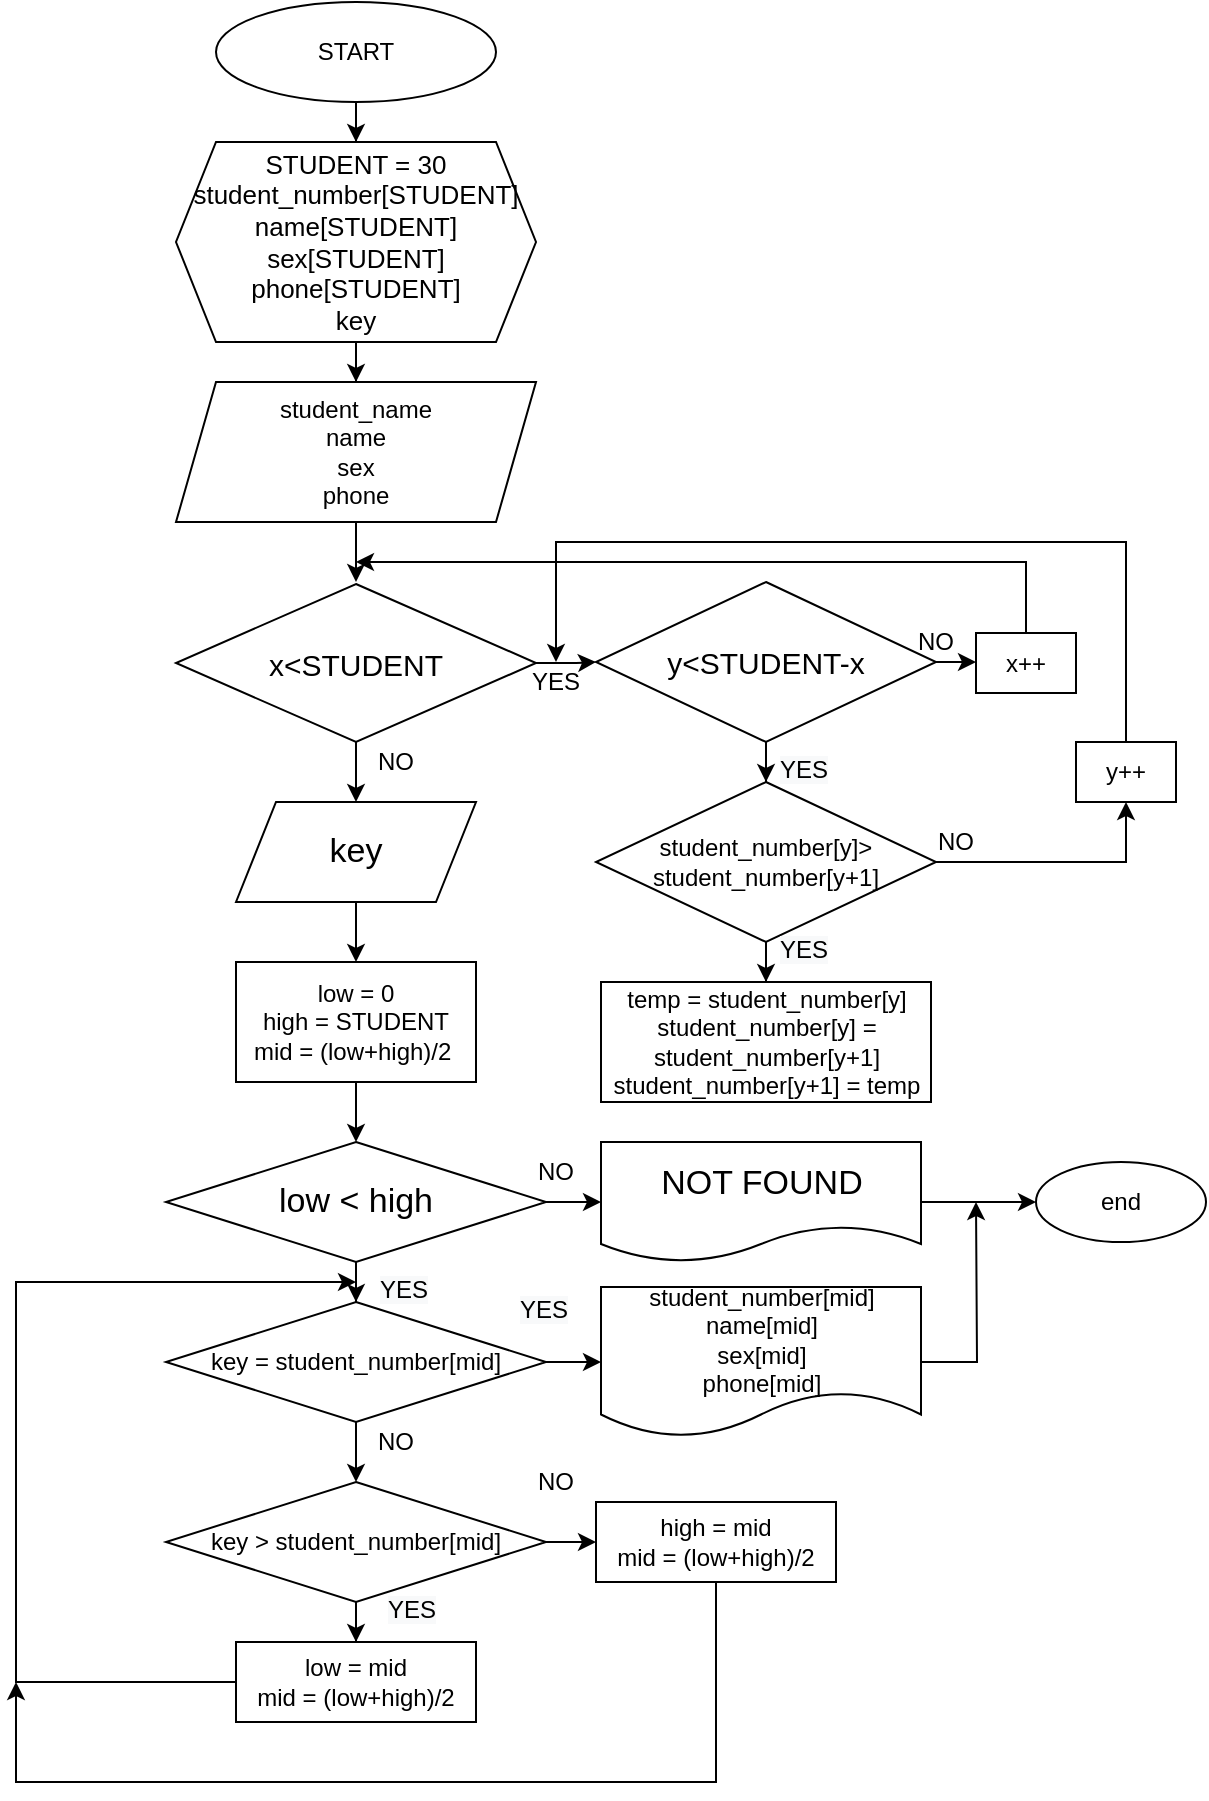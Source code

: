 <mxfile version="14.6.6" type="github">
  <diagram id="WcBVSIOMvh6vSNzSJEVT" name="Page-1">
    <mxGraphModel dx="1652" dy="967" grid="0" gridSize="10" guides="1" tooltips="1" connect="1" arrows="1" fold="1" page="1" pageScale="1" pageWidth="827" pageHeight="1169" background="none" math="0" shadow="0">
      <root>
        <mxCell id="0" />
        <mxCell id="1" parent="0" />
        <mxCell id="e7Inx5ycO4xr26UV_l0J-4" value="" style="edgeStyle=orthogonalEdgeStyle;rounded=0;orthogonalLoop=1;jettySize=auto;html=1;" edge="1" parent="1" source="e7Inx5ycO4xr26UV_l0J-1" target="e7Inx5ycO4xr26UV_l0J-2">
          <mxGeometry relative="1" as="geometry" />
        </mxCell>
        <mxCell id="e7Inx5ycO4xr26UV_l0J-1" value="START" style="ellipse;whiteSpace=wrap;html=1;" vertex="1" parent="1">
          <mxGeometry x="330" y="10" width="140" height="50" as="geometry" />
        </mxCell>
        <mxCell id="e7Inx5ycO4xr26UV_l0J-5" value="" style="edgeStyle=orthogonalEdgeStyle;rounded=0;orthogonalLoop=1;jettySize=auto;html=1;" edge="1" parent="1" source="e7Inx5ycO4xr26UV_l0J-2" target="e7Inx5ycO4xr26UV_l0J-3">
          <mxGeometry relative="1" as="geometry" />
        </mxCell>
        <mxCell id="e7Inx5ycO4xr26UV_l0J-2" value="&lt;font style=&quot;font-size: 13px&quot;&gt;STUDENT = 30&lt;br&gt;student_number[STUDENT]&lt;br&gt;name[STUDENT]&lt;br&gt;sex[STUDENT]&lt;br&gt;phone[STUDENT]&lt;br&gt;key&lt;br&gt;&lt;/font&gt;" style="shape=hexagon;perimeter=hexagonPerimeter2;whiteSpace=wrap;html=1;fixedSize=1;" vertex="1" parent="1">
          <mxGeometry x="310" y="80" width="180" height="100" as="geometry" />
        </mxCell>
        <mxCell id="e7Inx5ycO4xr26UV_l0J-9" value="" style="edgeStyle=orthogonalEdgeStyle;rounded=0;orthogonalLoop=1;jettySize=auto;html=1;" edge="1" parent="1" source="e7Inx5ycO4xr26UV_l0J-3">
          <mxGeometry relative="1" as="geometry">
            <mxPoint x="400" y="300" as="targetPoint" />
          </mxGeometry>
        </mxCell>
        <mxCell id="e7Inx5ycO4xr26UV_l0J-3" value="student_name&lt;br&gt;name&lt;br&gt;sex&lt;br&gt;phone" style="shape=parallelogram;perimeter=parallelogramPerimeter;whiteSpace=wrap;html=1;fixedSize=1;" vertex="1" parent="1">
          <mxGeometry x="310" y="200" width="180" height="70" as="geometry" />
        </mxCell>
        <mxCell id="e7Inx5ycO4xr26UV_l0J-288" value="" style="edgeStyle=orthogonalEdgeStyle;rounded=0;orthogonalLoop=1;jettySize=auto;html=1;" edge="1" parent="1" source="e7Inx5ycO4xr26UV_l0J-30" target="e7Inx5ycO4xr26UV_l0J-287">
          <mxGeometry relative="1" as="geometry" />
        </mxCell>
        <mxCell id="e7Inx5ycO4xr26UV_l0J-318" value="" style="edgeStyle=orthogonalEdgeStyle;rounded=0;orthogonalLoop=1;jettySize=auto;html=1;" edge="1" parent="1" source="e7Inx5ycO4xr26UV_l0J-30" target="e7Inx5ycO4xr26UV_l0J-317">
          <mxGeometry relative="1" as="geometry" />
        </mxCell>
        <mxCell id="e7Inx5ycO4xr26UV_l0J-30" value="&lt;font style=&quot;font-size: 15px&quot;&gt;x&amp;lt;STUDENT&lt;/font&gt;" style="rhombus;whiteSpace=wrap;html=1;fillColor=none;" vertex="1" parent="1">
          <mxGeometry x="310" y="301" width="180" height="79" as="geometry" />
        </mxCell>
        <mxCell id="e7Inx5ycO4xr26UV_l0J-292" value="" style="edgeStyle=orthogonalEdgeStyle;rounded=0;orthogonalLoop=1;jettySize=auto;html=1;" edge="1" parent="1" source="e7Inx5ycO4xr26UV_l0J-287" target="e7Inx5ycO4xr26UV_l0J-290">
          <mxGeometry relative="1" as="geometry" />
        </mxCell>
        <mxCell id="e7Inx5ycO4xr26UV_l0J-307" value="" style="edgeStyle=orthogonalEdgeStyle;rounded=0;orthogonalLoop=1;jettySize=auto;html=1;" edge="1" parent="1" source="e7Inx5ycO4xr26UV_l0J-287" target="e7Inx5ycO4xr26UV_l0J-306">
          <mxGeometry relative="1" as="geometry" />
        </mxCell>
        <mxCell id="e7Inx5ycO4xr26UV_l0J-287" value="&lt;font style=&quot;font-size: 15px&quot;&gt;y&amp;lt;STUDENT-x&lt;/font&gt;" style="rhombus;whiteSpace=wrap;html=1;strokeColor=#000000;fillColor=none;gradientColor=none;" vertex="1" parent="1">
          <mxGeometry x="520" y="300" width="170" height="80" as="geometry" />
        </mxCell>
        <mxCell id="e7Inx5ycO4xr26UV_l0J-293" value="" style="edgeStyle=orthogonalEdgeStyle;rounded=0;orthogonalLoop=1;jettySize=auto;html=1;" edge="1" parent="1" source="e7Inx5ycO4xr26UV_l0J-290" target="e7Inx5ycO4xr26UV_l0J-291">
          <mxGeometry relative="1" as="geometry" />
        </mxCell>
        <mxCell id="e7Inx5ycO4xr26UV_l0J-304" style="edgeStyle=orthogonalEdgeStyle;rounded=0;orthogonalLoop=1;jettySize=auto;html=1;entryX=0.5;entryY=1;entryDx=0;entryDy=0;" edge="1" parent="1" source="e7Inx5ycO4xr26UV_l0J-290" target="e7Inx5ycO4xr26UV_l0J-300">
          <mxGeometry relative="1" as="geometry" />
        </mxCell>
        <mxCell id="e7Inx5ycO4xr26UV_l0J-290" value="&lt;font style=&quot;font-size: 12px&quot;&gt;student_number[y]&amp;gt;&lt;br&gt;student_number[y+1]&lt;br&gt;&lt;/font&gt;" style="rhombus;whiteSpace=wrap;html=1;strokeColor=#000000;fillColor=none;gradientColor=none;" vertex="1" parent="1">
          <mxGeometry x="520" y="400" width="170" height="80" as="geometry" />
        </mxCell>
        <mxCell id="e7Inx5ycO4xr26UV_l0J-291" value="temp = student_number[y]&lt;br&gt;student_number[y] = student_number[y+1]&lt;br&gt;student_number[y+1] = temp" style="rounded=0;whiteSpace=wrap;html=1;strokeColor=#000000;fillColor=none;gradientColor=none;" vertex="1" parent="1">
          <mxGeometry x="522.5" y="500" width="165" height="60" as="geometry" />
        </mxCell>
        <mxCell id="e7Inx5ycO4xr26UV_l0J-294" value="YES" style="text;html=1;strokeColor=none;fillColor=none;align=center;verticalAlign=middle;whiteSpace=wrap;rounded=0;" vertex="1" parent="1">
          <mxGeometry x="480" y="320" width="40" height="60" as="geometry" />
        </mxCell>
        <mxCell id="e7Inx5ycO4xr26UV_l0J-296" value="&lt;span style=&quot;color: rgb(0, 0, 0); font-family: helvetica; font-size: 12px; font-style: normal; font-weight: 400; letter-spacing: normal; text-align: center; text-indent: 0px; text-transform: none; word-spacing: 0px; background-color: rgb(248, 249, 250); display: inline; float: none;&quot;&gt;YES&lt;/span&gt;" style="text;whiteSpace=wrap;html=1;" vertex="1" parent="1">
          <mxGeometry x="610" y="380" width="50" height="30" as="geometry" />
        </mxCell>
        <mxCell id="e7Inx5ycO4xr26UV_l0J-297" value="&lt;span style=&quot;color: rgb(0, 0, 0); font-family: helvetica; font-size: 12px; font-style: normal; font-weight: 400; letter-spacing: normal; text-align: center; text-indent: 0px; text-transform: none; word-spacing: 0px; background-color: rgb(248, 249, 250); display: inline; float: none;&quot;&gt;YES&lt;/span&gt;" style="text;whiteSpace=wrap;html=1;" vertex="1" parent="1">
          <mxGeometry x="610" y="470" width="50" height="30" as="geometry" />
        </mxCell>
        <mxCell id="e7Inx5ycO4xr26UV_l0J-298" value="NO" style="text;html=1;strokeColor=none;fillColor=none;align=center;verticalAlign=middle;whiteSpace=wrap;rounded=0;" vertex="1" parent="1">
          <mxGeometry x="680" y="420" width="40" height="20" as="geometry" />
        </mxCell>
        <mxCell id="e7Inx5ycO4xr26UV_l0J-312" style="edgeStyle=orthogonalEdgeStyle;rounded=0;orthogonalLoop=1;jettySize=auto;html=1;" edge="1" parent="1" source="e7Inx5ycO4xr26UV_l0J-300">
          <mxGeometry relative="1" as="geometry">
            <mxPoint x="500" y="340" as="targetPoint" />
            <Array as="points">
              <mxPoint x="785" y="280" />
              <mxPoint x="500" y="280" />
            </Array>
          </mxGeometry>
        </mxCell>
        <mxCell id="e7Inx5ycO4xr26UV_l0J-300" value="y++" style="rounded=0;whiteSpace=wrap;html=1;strokeColor=#000000;fillColor=none;gradientColor=none;" vertex="1" parent="1">
          <mxGeometry x="760" y="380" width="50" height="30" as="geometry" />
        </mxCell>
        <mxCell id="e7Inx5ycO4xr26UV_l0J-313" style="edgeStyle=orthogonalEdgeStyle;rounded=0;orthogonalLoop=1;jettySize=auto;html=1;" edge="1" parent="1" source="e7Inx5ycO4xr26UV_l0J-306">
          <mxGeometry relative="1" as="geometry">
            <mxPoint x="400" y="290" as="targetPoint" />
            <Array as="points">
              <mxPoint x="735" y="290" />
            </Array>
          </mxGeometry>
        </mxCell>
        <mxCell id="e7Inx5ycO4xr26UV_l0J-306" value="x++" style="rounded=0;whiteSpace=wrap;html=1;strokeColor=#000000;fillColor=none;gradientColor=none;" vertex="1" parent="1">
          <mxGeometry x="710" y="325.5" width="50" height="30" as="geometry" />
        </mxCell>
        <mxCell id="e7Inx5ycO4xr26UV_l0J-316" value="NO" style="text;html=1;strokeColor=none;fillColor=none;align=center;verticalAlign=middle;whiteSpace=wrap;rounded=0;" vertex="1" parent="1">
          <mxGeometry x="670" y="320" width="40" height="20" as="geometry" />
        </mxCell>
        <mxCell id="e7Inx5ycO4xr26UV_l0J-321" value="" style="edgeStyle=orthogonalEdgeStyle;rounded=0;orthogonalLoop=1;jettySize=auto;html=1;" edge="1" parent="1" source="e7Inx5ycO4xr26UV_l0J-317" target="e7Inx5ycO4xr26UV_l0J-320">
          <mxGeometry relative="1" as="geometry" />
        </mxCell>
        <mxCell id="e7Inx5ycO4xr26UV_l0J-317" value="&lt;font style=&quot;font-size: 17px&quot;&gt;key&lt;/font&gt;" style="shape=parallelogram;perimeter=parallelogramPerimeter;whiteSpace=wrap;html=1;fixedSize=1;strokeColor=#000000;fillColor=none;gradientColor=none;" vertex="1" parent="1">
          <mxGeometry x="340" y="410" width="120" height="50" as="geometry" />
        </mxCell>
        <mxCell id="e7Inx5ycO4xr26UV_l0J-319" value="NO" style="text;html=1;strokeColor=none;fillColor=none;align=center;verticalAlign=middle;whiteSpace=wrap;rounded=0;" vertex="1" parent="1">
          <mxGeometry x="400" y="380" width="40" height="20" as="geometry" />
        </mxCell>
        <mxCell id="e7Inx5ycO4xr26UV_l0J-324" value="" style="edgeStyle=orthogonalEdgeStyle;rounded=0;orthogonalLoop=1;jettySize=auto;html=1;" edge="1" parent="1" source="e7Inx5ycO4xr26UV_l0J-320" target="e7Inx5ycO4xr26UV_l0J-322">
          <mxGeometry relative="1" as="geometry" />
        </mxCell>
        <mxCell id="e7Inx5ycO4xr26UV_l0J-320" value="low = 0&lt;br&gt;high = STUDENT&lt;br&gt;mid = (low+high)/2&amp;nbsp;" style="rounded=0;whiteSpace=wrap;html=1;strokeColor=#000000;fillColor=none;gradientColor=none;" vertex="1" parent="1">
          <mxGeometry x="340" y="490" width="120" height="60" as="geometry" />
        </mxCell>
        <mxCell id="e7Inx5ycO4xr26UV_l0J-326" value="" style="edgeStyle=orthogonalEdgeStyle;rounded=0;orthogonalLoop=1;jettySize=auto;html=1;" edge="1" parent="1" source="e7Inx5ycO4xr26UV_l0J-322" target="e7Inx5ycO4xr26UV_l0J-325">
          <mxGeometry relative="1" as="geometry" />
        </mxCell>
        <mxCell id="e7Inx5ycO4xr26UV_l0J-344" value="" style="edgeStyle=orthogonalEdgeStyle;rounded=0;orthogonalLoop=1;jettySize=auto;html=1;" edge="1" parent="1" source="e7Inx5ycO4xr26UV_l0J-322" target="e7Inx5ycO4xr26UV_l0J-343">
          <mxGeometry relative="1" as="geometry" />
        </mxCell>
        <mxCell id="e7Inx5ycO4xr26UV_l0J-322" value="&lt;font style=&quot;font-size: 17px&quot;&gt;low &amp;lt; high&lt;/font&gt;" style="rhombus;whiteSpace=wrap;html=1;strokeColor=#000000;fillColor=none;gradientColor=none;" vertex="1" parent="1">
          <mxGeometry x="305" y="580" width="190" height="60" as="geometry" />
        </mxCell>
        <mxCell id="e7Inx5ycO4xr26UV_l0J-329" value="" style="edgeStyle=orthogonalEdgeStyle;rounded=0;orthogonalLoop=1;jettySize=auto;html=1;" edge="1" parent="1" source="e7Inx5ycO4xr26UV_l0J-325" target="e7Inx5ycO4xr26UV_l0J-327">
          <mxGeometry relative="1" as="geometry" />
        </mxCell>
        <mxCell id="e7Inx5ycO4xr26UV_l0J-332" value="" style="edgeStyle=orthogonalEdgeStyle;rounded=0;orthogonalLoop=1;jettySize=auto;html=1;" edge="1" parent="1" source="e7Inx5ycO4xr26UV_l0J-325" target="e7Inx5ycO4xr26UV_l0J-331">
          <mxGeometry relative="1" as="geometry" />
        </mxCell>
        <mxCell id="e7Inx5ycO4xr26UV_l0J-325" value="&lt;font style=&quot;font-size: 12px&quot;&gt;key = student_number[mid]&lt;/font&gt;" style="rhombus;whiteSpace=wrap;html=1;strokeColor=#000000;fillColor=none;gradientColor=none;" vertex="1" parent="1">
          <mxGeometry x="305" y="660" width="190" height="60" as="geometry" />
        </mxCell>
        <mxCell id="e7Inx5ycO4xr26UV_l0J-351" style="edgeStyle=orthogonalEdgeStyle;rounded=0;orthogonalLoop=1;jettySize=auto;html=1;" edge="1" parent="1" source="e7Inx5ycO4xr26UV_l0J-327">
          <mxGeometry relative="1" as="geometry">
            <mxPoint x="710" y="610" as="targetPoint" />
          </mxGeometry>
        </mxCell>
        <mxCell id="e7Inx5ycO4xr26UV_l0J-327" value="student_number[mid]&lt;br&gt;name[mid]&lt;br&gt;sex[mid]&lt;br&gt;phone[mid]" style="shape=document;whiteSpace=wrap;html=1;boundedLbl=1;strokeColor=#000000;fillColor=none;gradientColor=none;" vertex="1" parent="1">
          <mxGeometry x="522.5" y="652.5" width="160" height="75" as="geometry" />
        </mxCell>
        <mxCell id="e7Inx5ycO4xr26UV_l0J-328" value="&lt;span style=&quot;color: rgb(0, 0, 0); font-family: helvetica; font-size: 12px; font-style: normal; font-weight: 400; letter-spacing: normal; text-align: center; text-indent: 0px; text-transform: none; word-spacing: 0px; background-color: rgb(248, 249, 250); display: inline; float: none;&quot;&gt;YES&lt;/span&gt;" style="text;whiteSpace=wrap;html=1;" vertex="1" parent="1">
          <mxGeometry x="410" y="640" width="50" height="30" as="geometry" />
        </mxCell>
        <mxCell id="e7Inx5ycO4xr26UV_l0J-330" value="&lt;span style=&quot;color: rgb(0, 0, 0); font-family: helvetica; font-size: 12px; font-style: normal; font-weight: 400; letter-spacing: normal; text-align: center; text-indent: 0px; text-transform: none; word-spacing: 0px; background-color: rgb(248, 249, 250); display: inline; float: none;&quot;&gt;YES&lt;/span&gt;" style="text;whiteSpace=wrap;html=1;" vertex="1" parent="1">
          <mxGeometry x="480" y="650" width="50" height="30" as="geometry" />
        </mxCell>
        <mxCell id="e7Inx5ycO4xr26UV_l0J-335" value="" style="edgeStyle=orthogonalEdgeStyle;rounded=0;orthogonalLoop=1;jettySize=auto;html=1;" edge="1" parent="1" source="e7Inx5ycO4xr26UV_l0J-331" target="e7Inx5ycO4xr26UV_l0J-334">
          <mxGeometry relative="1" as="geometry" />
        </mxCell>
        <mxCell id="e7Inx5ycO4xr26UV_l0J-337" value="" style="edgeStyle=orthogonalEdgeStyle;rounded=0;orthogonalLoop=1;jettySize=auto;html=1;" edge="1" parent="1" source="e7Inx5ycO4xr26UV_l0J-331" target="e7Inx5ycO4xr26UV_l0J-336">
          <mxGeometry relative="1" as="geometry" />
        </mxCell>
        <mxCell id="e7Inx5ycO4xr26UV_l0J-331" value="&lt;font style=&quot;font-size: 12px&quot;&gt;key &amp;gt; student_number[mid]&lt;/font&gt;" style="rhombus;whiteSpace=wrap;html=1;strokeColor=#000000;fillColor=none;gradientColor=none;" vertex="1" parent="1">
          <mxGeometry x="305" y="750" width="190" height="60" as="geometry" />
        </mxCell>
        <mxCell id="e7Inx5ycO4xr26UV_l0J-333" value="&lt;span style=&quot;color: rgb(0, 0, 0); font-family: helvetica; font-size: 12px; font-style: normal; font-weight: 400; letter-spacing: normal; text-align: center; text-indent: 0px; text-transform: none; word-spacing: 0px; background-color: rgb(248, 249, 250); display: inline; float: none;&quot;&gt;YES&lt;/span&gt;" style="text;whiteSpace=wrap;html=1;" vertex="1" parent="1">
          <mxGeometry x="414" y="800" width="50" height="30" as="geometry" />
        </mxCell>
        <mxCell id="e7Inx5ycO4xr26UV_l0J-349" style="edgeStyle=orthogonalEdgeStyle;rounded=0;orthogonalLoop=1;jettySize=auto;html=1;" edge="1" parent="1" source="e7Inx5ycO4xr26UV_l0J-334">
          <mxGeometry relative="1" as="geometry">
            <mxPoint x="400" y="650" as="targetPoint" />
            <Array as="points">
              <mxPoint x="230" y="850" />
              <mxPoint x="230" y="650" />
            </Array>
          </mxGeometry>
        </mxCell>
        <mxCell id="e7Inx5ycO4xr26UV_l0J-334" value="low = mid&lt;br&gt;mid = (low+high)/2" style="rounded=0;whiteSpace=wrap;html=1;strokeColor=#000000;fillColor=none;gradientColor=none;" vertex="1" parent="1">
          <mxGeometry x="340" y="830" width="120" height="40" as="geometry" />
        </mxCell>
        <mxCell id="e7Inx5ycO4xr26UV_l0J-342" style="edgeStyle=orthogonalEdgeStyle;rounded=0;orthogonalLoop=1;jettySize=auto;html=1;" edge="1" parent="1" source="e7Inx5ycO4xr26UV_l0J-336">
          <mxGeometry relative="1" as="geometry">
            <mxPoint x="230" y="850" as="targetPoint" />
            <Array as="points">
              <mxPoint x="580" y="900" />
              <mxPoint x="230" y="900" />
            </Array>
          </mxGeometry>
        </mxCell>
        <mxCell id="e7Inx5ycO4xr26UV_l0J-336" value="high = mid&lt;br&gt;mid = (low+high)/2" style="rounded=0;whiteSpace=wrap;html=1;strokeColor=#000000;fillColor=none;gradientColor=none;" vertex="1" parent="1">
          <mxGeometry x="520" y="760" width="120" height="40" as="geometry" />
        </mxCell>
        <mxCell id="e7Inx5ycO4xr26UV_l0J-338" value="NO" style="text;html=1;strokeColor=none;fillColor=none;align=center;verticalAlign=middle;whiteSpace=wrap;rounded=0;" vertex="1" parent="1">
          <mxGeometry x="480" y="740" width="40" height="20" as="geometry" />
        </mxCell>
        <mxCell id="e7Inx5ycO4xr26UV_l0J-340" value="NO" style="text;html=1;strokeColor=none;fillColor=none;align=center;verticalAlign=middle;whiteSpace=wrap;rounded=0;" vertex="1" parent="1">
          <mxGeometry x="400" y="720" width="40" height="20" as="geometry" />
        </mxCell>
        <mxCell id="e7Inx5ycO4xr26UV_l0J-346" value="" style="edgeStyle=orthogonalEdgeStyle;rounded=0;orthogonalLoop=1;jettySize=auto;html=1;" edge="1" parent="1" source="e7Inx5ycO4xr26UV_l0J-343" target="e7Inx5ycO4xr26UV_l0J-345">
          <mxGeometry relative="1" as="geometry" />
        </mxCell>
        <mxCell id="e7Inx5ycO4xr26UV_l0J-343" value="&lt;font style=&quot;font-size: 17px&quot;&gt;NOT FOUND&lt;/font&gt;" style="shape=document;whiteSpace=wrap;html=1;boundedLbl=1;strokeColor=#000000;fillColor=none;gradientColor=none;" vertex="1" parent="1">
          <mxGeometry x="522.5" y="580" width="160" height="60" as="geometry" />
        </mxCell>
        <mxCell id="e7Inx5ycO4xr26UV_l0J-345" value="end" style="ellipse;whiteSpace=wrap;html=1;strokeColor=#000000;fillColor=none;gradientColor=none;" vertex="1" parent="1">
          <mxGeometry x="740" y="590" width="85" height="40" as="geometry" />
        </mxCell>
        <mxCell id="e7Inx5ycO4xr26UV_l0J-353" value="NO" style="text;html=1;strokeColor=none;fillColor=none;align=center;verticalAlign=middle;whiteSpace=wrap;rounded=0;" vertex="1" parent="1">
          <mxGeometry x="480" y="585" width="40" height="20" as="geometry" />
        </mxCell>
      </root>
    </mxGraphModel>
  </diagram>
</mxfile>
